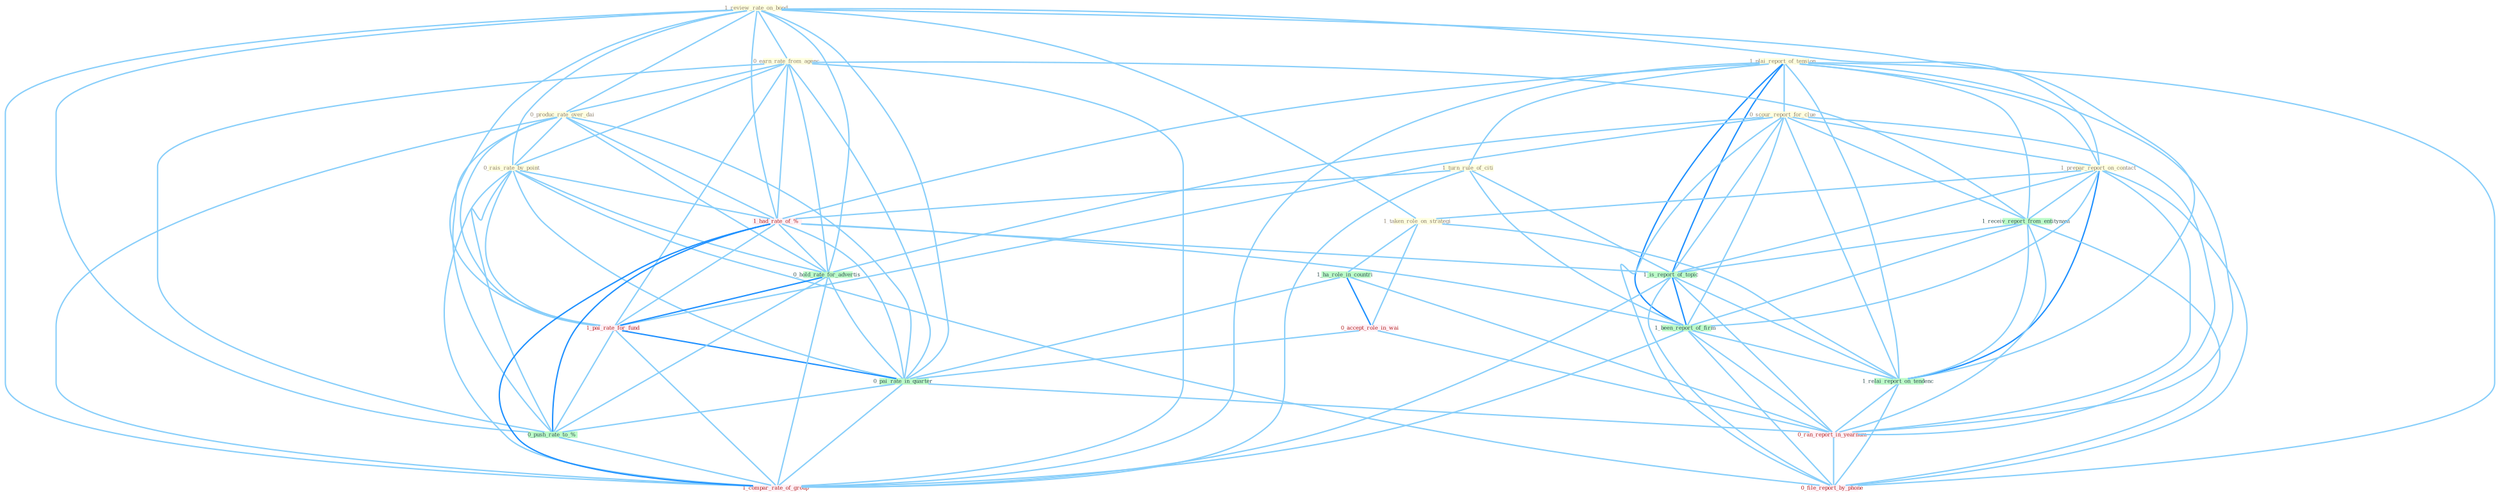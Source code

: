 Graph G{ 
    node
    [shape=polygon,style=filled,width=.5,height=.06,color="#BDFCC9",fixedsize=true,fontsize=4,
    fontcolor="#2f4f4f"];
    {node
    [color="#ffffe0", fontcolor="#8b7d6b"] "1_review_rate_on_bond " "1_plai_report_of_tension " "0_earn_rate_from_agenc " "1_turn_rule_of_citi " "0_produc_rate_over_dai " "0_scour_report_for_clue " "0_rais_rate_by_point " "1_prepar_report_on_contact " "1_taken_role_on_strategi "}
{node [color="#fff0f5", fontcolor="#b22222"] "1_had_rate_of_% " "0_accept_role_in_wai " "1_pai_rate_for_fund " "0_ran_report_in_yearnum " "0_file_report_by_phone " "1_compar_rate_of_group "}
edge [color="#B0E2FF"];

	"1_review_rate_on_bond " -- "0_earn_rate_from_agenc " [w="1", color="#87cefa" ];
	"1_review_rate_on_bond " -- "0_produc_rate_over_dai " [w="1", color="#87cefa" ];
	"1_review_rate_on_bond " -- "0_rais_rate_by_point " [w="1", color="#87cefa" ];
	"1_review_rate_on_bond " -- "1_prepar_report_on_contact " [w="1", color="#87cefa" ];
	"1_review_rate_on_bond " -- "1_taken_role_on_strategi " [w="1", color="#87cefa" ];
	"1_review_rate_on_bond " -- "1_had_rate_of_% " [w="1", color="#87cefa" ];
	"1_review_rate_on_bond " -- "0_hold_rate_for_advertis " [w="1", color="#87cefa" ];
	"1_review_rate_on_bond " -- "1_pai_rate_for_fund " [w="1", color="#87cefa" ];
	"1_review_rate_on_bond " -- "0_pai_rate_in_quarter " [w="1", color="#87cefa" ];
	"1_review_rate_on_bond " -- "1_relai_report_on_tendenc " [w="1", color="#87cefa" ];
	"1_review_rate_on_bond " -- "0_push_rate_to_% " [w="1", color="#87cefa" ];
	"1_review_rate_on_bond " -- "1_compar_rate_of_group " [w="1", color="#87cefa" ];
	"1_plai_report_of_tension " -- "1_turn_rule_of_citi " [w="1", color="#87cefa" ];
	"1_plai_report_of_tension " -- "0_scour_report_for_clue " [w="1", color="#87cefa" ];
	"1_plai_report_of_tension " -- "1_prepar_report_on_contact " [w="1", color="#87cefa" ];
	"1_plai_report_of_tension " -- "1_had_rate_of_% " [w="1", color="#87cefa" ];
	"1_plai_report_of_tension " -- "1_receiv_report_from_entitynam " [w="1", color="#87cefa" ];
	"1_plai_report_of_tension " -- "1_is_report_of_topic " [w="2", color="#1e90ff" , len=0.8];
	"1_plai_report_of_tension " -- "1_been_report_of_firm " [w="2", color="#1e90ff" , len=0.8];
	"1_plai_report_of_tension " -- "1_relai_report_on_tendenc " [w="1", color="#87cefa" ];
	"1_plai_report_of_tension " -- "0_ran_report_in_yearnum " [w="1", color="#87cefa" ];
	"1_plai_report_of_tension " -- "0_file_report_by_phone " [w="1", color="#87cefa" ];
	"1_plai_report_of_tension " -- "1_compar_rate_of_group " [w="1", color="#87cefa" ];
	"0_earn_rate_from_agenc " -- "0_produc_rate_over_dai " [w="1", color="#87cefa" ];
	"0_earn_rate_from_agenc " -- "0_rais_rate_by_point " [w="1", color="#87cefa" ];
	"0_earn_rate_from_agenc " -- "1_had_rate_of_% " [w="1", color="#87cefa" ];
	"0_earn_rate_from_agenc " -- "1_receiv_report_from_entitynam " [w="1", color="#87cefa" ];
	"0_earn_rate_from_agenc " -- "0_hold_rate_for_advertis " [w="1", color="#87cefa" ];
	"0_earn_rate_from_agenc " -- "1_pai_rate_for_fund " [w="1", color="#87cefa" ];
	"0_earn_rate_from_agenc " -- "0_pai_rate_in_quarter " [w="1", color="#87cefa" ];
	"0_earn_rate_from_agenc " -- "0_push_rate_to_% " [w="1", color="#87cefa" ];
	"0_earn_rate_from_agenc " -- "1_compar_rate_of_group " [w="1", color="#87cefa" ];
	"1_turn_rule_of_citi " -- "1_had_rate_of_% " [w="1", color="#87cefa" ];
	"1_turn_rule_of_citi " -- "1_is_report_of_topic " [w="1", color="#87cefa" ];
	"1_turn_rule_of_citi " -- "1_been_report_of_firm " [w="1", color="#87cefa" ];
	"1_turn_rule_of_citi " -- "1_compar_rate_of_group " [w="1", color="#87cefa" ];
	"0_produc_rate_over_dai " -- "0_rais_rate_by_point " [w="1", color="#87cefa" ];
	"0_produc_rate_over_dai " -- "1_had_rate_of_% " [w="1", color="#87cefa" ];
	"0_produc_rate_over_dai " -- "0_hold_rate_for_advertis " [w="1", color="#87cefa" ];
	"0_produc_rate_over_dai " -- "1_pai_rate_for_fund " [w="1", color="#87cefa" ];
	"0_produc_rate_over_dai " -- "0_pai_rate_in_quarter " [w="1", color="#87cefa" ];
	"0_produc_rate_over_dai " -- "0_push_rate_to_% " [w="1", color="#87cefa" ];
	"0_produc_rate_over_dai " -- "1_compar_rate_of_group " [w="1", color="#87cefa" ];
	"0_scour_report_for_clue " -- "1_prepar_report_on_contact " [w="1", color="#87cefa" ];
	"0_scour_report_for_clue " -- "1_receiv_report_from_entitynam " [w="1", color="#87cefa" ];
	"0_scour_report_for_clue " -- "1_is_report_of_topic " [w="1", color="#87cefa" ];
	"0_scour_report_for_clue " -- "0_hold_rate_for_advertis " [w="1", color="#87cefa" ];
	"0_scour_report_for_clue " -- "1_been_report_of_firm " [w="1", color="#87cefa" ];
	"0_scour_report_for_clue " -- "1_pai_rate_for_fund " [w="1", color="#87cefa" ];
	"0_scour_report_for_clue " -- "1_relai_report_on_tendenc " [w="1", color="#87cefa" ];
	"0_scour_report_for_clue " -- "0_ran_report_in_yearnum " [w="1", color="#87cefa" ];
	"0_scour_report_for_clue " -- "0_file_report_by_phone " [w="1", color="#87cefa" ];
	"0_rais_rate_by_point " -- "1_had_rate_of_% " [w="1", color="#87cefa" ];
	"0_rais_rate_by_point " -- "0_hold_rate_for_advertis " [w="1", color="#87cefa" ];
	"0_rais_rate_by_point " -- "1_pai_rate_for_fund " [w="1", color="#87cefa" ];
	"0_rais_rate_by_point " -- "0_pai_rate_in_quarter " [w="1", color="#87cefa" ];
	"0_rais_rate_by_point " -- "0_push_rate_to_% " [w="1", color="#87cefa" ];
	"0_rais_rate_by_point " -- "0_file_report_by_phone " [w="1", color="#87cefa" ];
	"0_rais_rate_by_point " -- "1_compar_rate_of_group " [w="1", color="#87cefa" ];
	"1_prepar_report_on_contact " -- "1_taken_role_on_strategi " [w="1", color="#87cefa" ];
	"1_prepar_report_on_contact " -- "1_receiv_report_from_entitynam " [w="1", color="#87cefa" ];
	"1_prepar_report_on_contact " -- "1_is_report_of_topic " [w="1", color="#87cefa" ];
	"1_prepar_report_on_contact " -- "1_been_report_of_firm " [w="1", color="#87cefa" ];
	"1_prepar_report_on_contact " -- "1_relai_report_on_tendenc " [w="2", color="#1e90ff" , len=0.8];
	"1_prepar_report_on_contact " -- "0_ran_report_in_yearnum " [w="1", color="#87cefa" ];
	"1_prepar_report_on_contact " -- "0_file_report_by_phone " [w="1", color="#87cefa" ];
	"1_taken_role_on_strategi " -- "1_ha_role_in_countri " [w="1", color="#87cefa" ];
	"1_taken_role_on_strategi " -- "0_accept_role_in_wai " [w="1", color="#87cefa" ];
	"1_taken_role_on_strategi " -- "1_relai_report_on_tendenc " [w="1", color="#87cefa" ];
	"1_had_rate_of_% " -- "1_is_report_of_topic " [w="1", color="#87cefa" ];
	"1_had_rate_of_% " -- "0_hold_rate_for_advertis " [w="1", color="#87cefa" ];
	"1_had_rate_of_% " -- "1_been_report_of_firm " [w="1", color="#87cefa" ];
	"1_had_rate_of_% " -- "1_pai_rate_for_fund " [w="1", color="#87cefa" ];
	"1_had_rate_of_% " -- "0_pai_rate_in_quarter " [w="1", color="#87cefa" ];
	"1_had_rate_of_% " -- "0_push_rate_to_% " [w="2", color="#1e90ff" , len=0.8];
	"1_had_rate_of_% " -- "1_compar_rate_of_group " [w="2", color="#1e90ff" , len=0.8];
	"1_ha_role_in_countri " -- "0_accept_role_in_wai " [w="2", color="#1e90ff" , len=0.8];
	"1_ha_role_in_countri " -- "0_pai_rate_in_quarter " [w="1", color="#87cefa" ];
	"1_ha_role_in_countri " -- "0_ran_report_in_yearnum " [w="1", color="#87cefa" ];
	"1_receiv_report_from_entitynam " -- "1_is_report_of_topic " [w="1", color="#87cefa" ];
	"1_receiv_report_from_entitynam " -- "1_been_report_of_firm " [w="1", color="#87cefa" ];
	"1_receiv_report_from_entitynam " -- "1_relai_report_on_tendenc " [w="1", color="#87cefa" ];
	"1_receiv_report_from_entitynam " -- "0_ran_report_in_yearnum " [w="1", color="#87cefa" ];
	"1_receiv_report_from_entitynam " -- "0_file_report_by_phone " [w="1", color="#87cefa" ];
	"1_is_report_of_topic " -- "1_been_report_of_firm " [w="2", color="#1e90ff" , len=0.8];
	"1_is_report_of_topic " -- "1_relai_report_on_tendenc " [w="1", color="#87cefa" ];
	"1_is_report_of_topic " -- "0_ran_report_in_yearnum " [w="1", color="#87cefa" ];
	"1_is_report_of_topic " -- "0_file_report_by_phone " [w="1", color="#87cefa" ];
	"1_is_report_of_topic " -- "1_compar_rate_of_group " [w="1", color="#87cefa" ];
	"0_hold_rate_for_advertis " -- "1_pai_rate_for_fund " [w="2", color="#1e90ff" , len=0.8];
	"0_hold_rate_for_advertis " -- "0_pai_rate_in_quarter " [w="1", color="#87cefa" ];
	"0_hold_rate_for_advertis " -- "0_push_rate_to_% " [w="1", color="#87cefa" ];
	"0_hold_rate_for_advertis " -- "1_compar_rate_of_group " [w="1", color="#87cefa" ];
	"0_accept_role_in_wai " -- "0_pai_rate_in_quarter " [w="1", color="#87cefa" ];
	"0_accept_role_in_wai " -- "0_ran_report_in_yearnum " [w="1", color="#87cefa" ];
	"1_been_report_of_firm " -- "1_relai_report_on_tendenc " [w="1", color="#87cefa" ];
	"1_been_report_of_firm " -- "0_ran_report_in_yearnum " [w="1", color="#87cefa" ];
	"1_been_report_of_firm " -- "0_file_report_by_phone " [w="1", color="#87cefa" ];
	"1_been_report_of_firm " -- "1_compar_rate_of_group " [w="1", color="#87cefa" ];
	"1_pai_rate_for_fund " -- "0_pai_rate_in_quarter " [w="2", color="#1e90ff" , len=0.8];
	"1_pai_rate_for_fund " -- "0_push_rate_to_% " [w="1", color="#87cefa" ];
	"1_pai_rate_for_fund " -- "1_compar_rate_of_group " [w="1", color="#87cefa" ];
	"0_pai_rate_in_quarter " -- "0_ran_report_in_yearnum " [w="1", color="#87cefa" ];
	"0_pai_rate_in_quarter " -- "0_push_rate_to_% " [w="1", color="#87cefa" ];
	"0_pai_rate_in_quarter " -- "1_compar_rate_of_group " [w="1", color="#87cefa" ];
	"1_relai_report_on_tendenc " -- "0_ran_report_in_yearnum " [w="1", color="#87cefa" ];
	"1_relai_report_on_tendenc " -- "0_file_report_by_phone " [w="1", color="#87cefa" ];
	"0_ran_report_in_yearnum " -- "0_file_report_by_phone " [w="1", color="#87cefa" ];
	"0_push_rate_to_% " -- "1_compar_rate_of_group " [w="1", color="#87cefa" ];
}